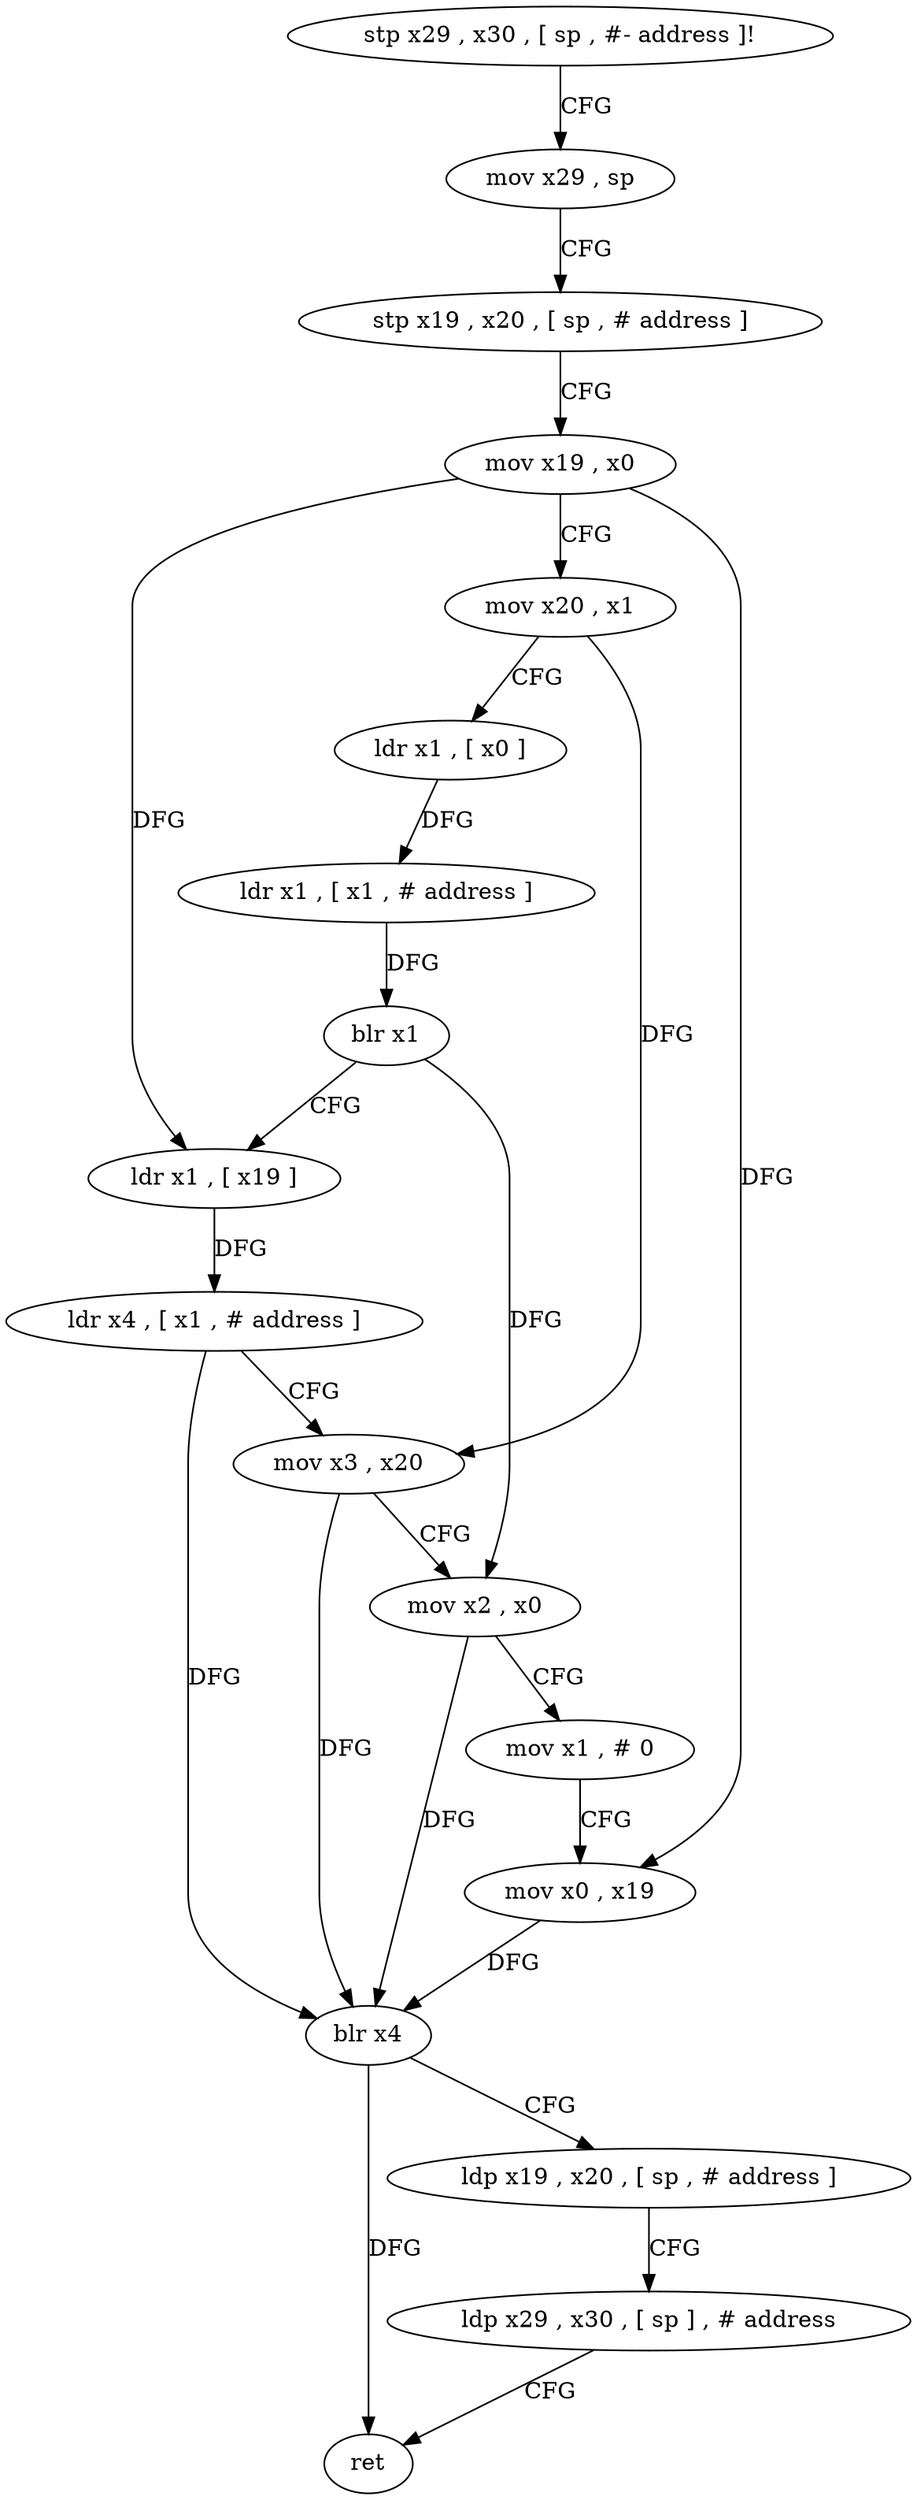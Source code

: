 digraph "func" {
"178780" [label = "stp x29 , x30 , [ sp , #- address ]!" ]
"178784" [label = "mov x29 , sp" ]
"178788" [label = "stp x19 , x20 , [ sp , # address ]" ]
"178792" [label = "mov x19 , x0" ]
"178796" [label = "mov x20 , x1" ]
"178800" [label = "ldr x1 , [ x0 ]" ]
"178804" [label = "ldr x1 , [ x1 , # address ]" ]
"178808" [label = "blr x1" ]
"178812" [label = "ldr x1 , [ x19 ]" ]
"178816" [label = "ldr x4 , [ x1 , # address ]" ]
"178820" [label = "mov x3 , x20" ]
"178824" [label = "mov x2 , x0" ]
"178828" [label = "mov x1 , # 0" ]
"178832" [label = "mov x0 , x19" ]
"178836" [label = "blr x4" ]
"178840" [label = "ldp x19 , x20 , [ sp , # address ]" ]
"178844" [label = "ldp x29 , x30 , [ sp ] , # address" ]
"178848" [label = "ret" ]
"178780" -> "178784" [ label = "CFG" ]
"178784" -> "178788" [ label = "CFG" ]
"178788" -> "178792" [ label = "CFG" ]
"178792" -> "178796" [ label = "CFG" ]
"178792" -> "178812" [ label = "DFG" ]
"178792" -> "178832" [ label = "DFG" ]
"178796" -> "178800" [ label = "CFG" ]
"178796" -> "178820" [ label = "DFG" ]
"178800" -> "178804" [ label = "DFG" ]
"178804" -> "178808" [ label = "DFG" ]
"178808" -> "178812" [ label = "CFG" ]
"178808" -> "178824" [ label = "DFG" ]
"178812" -> "178816" [ label = "DFG" ]
"178816" -> "178820" [ label = "CFG" ]
"178816" -> "178836" [ label = "DFG" ]
"178820" -> "178824" [ label = "CFG" ]
"178820" -> "178836" [ label = "DFG" ]
"178824" -> "178828" [ label = "CFG" ]
"178824" -> "178836" [ label = "DFG" ]
"178828" -> "178832" [ label = "CFG" ]
"178832" -> "178836" [ label = "DFG" ]
"178836" -> "178840" [ label = "CFG" ]
"178836" -> "178848" [ label = "DFG" ]
"178840" -> "178844" [ label = "CFG" ]
"178844" -> "178848" [ label = "CFG" ]
}
